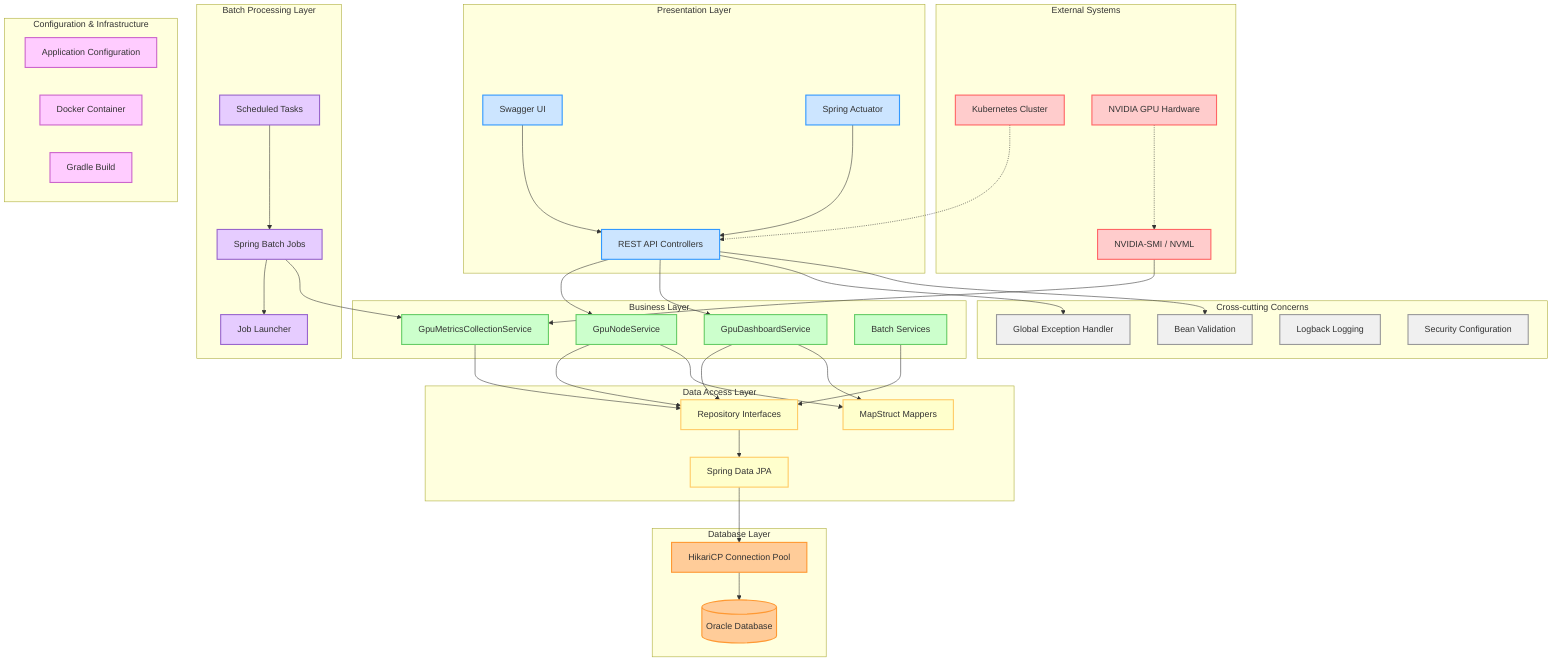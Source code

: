 graph TB
    %% 외부 시스템
    subgraph "External Systems"
        K8S[Kubernetes Cluster]
        NVIDIA[NVIDIA GPU Hardware]
        NVML[NVIDIA-SMI / NVML]
    end

    %% 프레젠테이션 계층
    subgraph "Presentation Layer"
        REST[REST API Controllers]
        SWAGGER[Swagger UI]
        ACTUATOR[Spring Actuator]
    end

    %% 비즈니스 계층
    subgraph "Business Layer"
        NODE_SVC[GpuNodeService]
        DASH_SVC[GpuDashboardService]
        METRICS_SVC[GpuMetricsCollectionService]
        BATCH_SVC[Batch Services]
    end

    %% 데이터 액세스 계층
    subgraph "Data Access Layer"
        JPA[Spring Data JPA]
        REPO[Repository Interfaces]
        MAPPER[MapStruct Mappers]
    end

    %% 배치 처리 계층
    subgraph "Batch Processing Layer"
        SCHEDULER[Scheduled Tasks]
        BATCH_JOB[Spring Batch Jobs]
        JOB_LAUNCHER[Job Launcher]
    end

    %% 데이터베이스
    subgraph "Database Layer"
        ORACLE[(Oracle Database)]
        HIKARI[HikariCP Connection Pool]
    end

    %% 공통 컴포넌트
    subgraph "Cross-cutting Concerns"
        EXCEPTION[Global Exception Handler]
        VALIDATION[Bean Validation]
        LOGGING[Logback Logging]
        SECURITY[Security Configuration]
    end

    %% 설정 및 인프라
    subgraph "Configuration & Infrastructure"
        CONFIG[Application Configuration]
        DOCKER[Docker Container]
        GRADLE[Gradle Build]
    end

    %% 연결 관계
    K8S -.-> REST
    NVIDIA -.-> NVML
    NVML --> METRICS_SVC

    REST --> NODE_SVC
    REST --> DASH_SVC
    SWAGGER --> REST
    ACTUATOR --> REST

    NODE_SVC --> REPO
    DASH_SVC --> REPO
    METRICS_SVC --> REPO
    BATCH_SVC --> REPO

    SCHEDULER --> BATCH_JOB
    BATCH_JOB --> JOB_LAUNCHER
    BATCH_JOB --> METRICS_SVC

    REPO --> JPA
    JPA --> HIKARI
    HIKARI --> ORACLE

    NODE_SVC --> MAPPER
    DASH_SVC --> MAPPER

    REST --> EXCEPTION
    REST --> VALIDATION
    
    %% 스타일링
    classDef external fill:#ffcccc,stroke:#ff6666,stroke-width:2px
    classDef presentation fill:#cce5ff,stroke:#3399ff,stroke-width:2px
    classDef business fill:#ccffcc,stroke:#66cc66,stroke-width:2px
    classDef data fill:#ffffcc,stroke:#ffcc66,stroke-width:2px
    classDef batch fill:#e6ccff,stroke:#9966cc,stroke-width:2px
    classDef database fill:#ffcc99,stroke:#ff9933,stroke-width:2px
    classDef common fill:#f0f0f0,stroke:#999999,stroke-width:2px
    classDef config fill:#ffccff,stroke:#cc66cc,stroke-width:2px

    class K8S,NVIDIA,NVML external
    class REST,SWAGGER,ACTUATOR presentation
    class NODE_SVC,DASH_SVC,METRICS_SVC,BATCH_SVC business
    class JPA,REPO,MAPPER data
    class SCHEDULER,BATCH_JOB,JOB_LAUNCHER batch
    class ORACLE,HIKARI database
    class EXCEPTION,VALIDATION,LOGGING,SECURITY common
    class CONFIG,DOCKER,GRADLE config